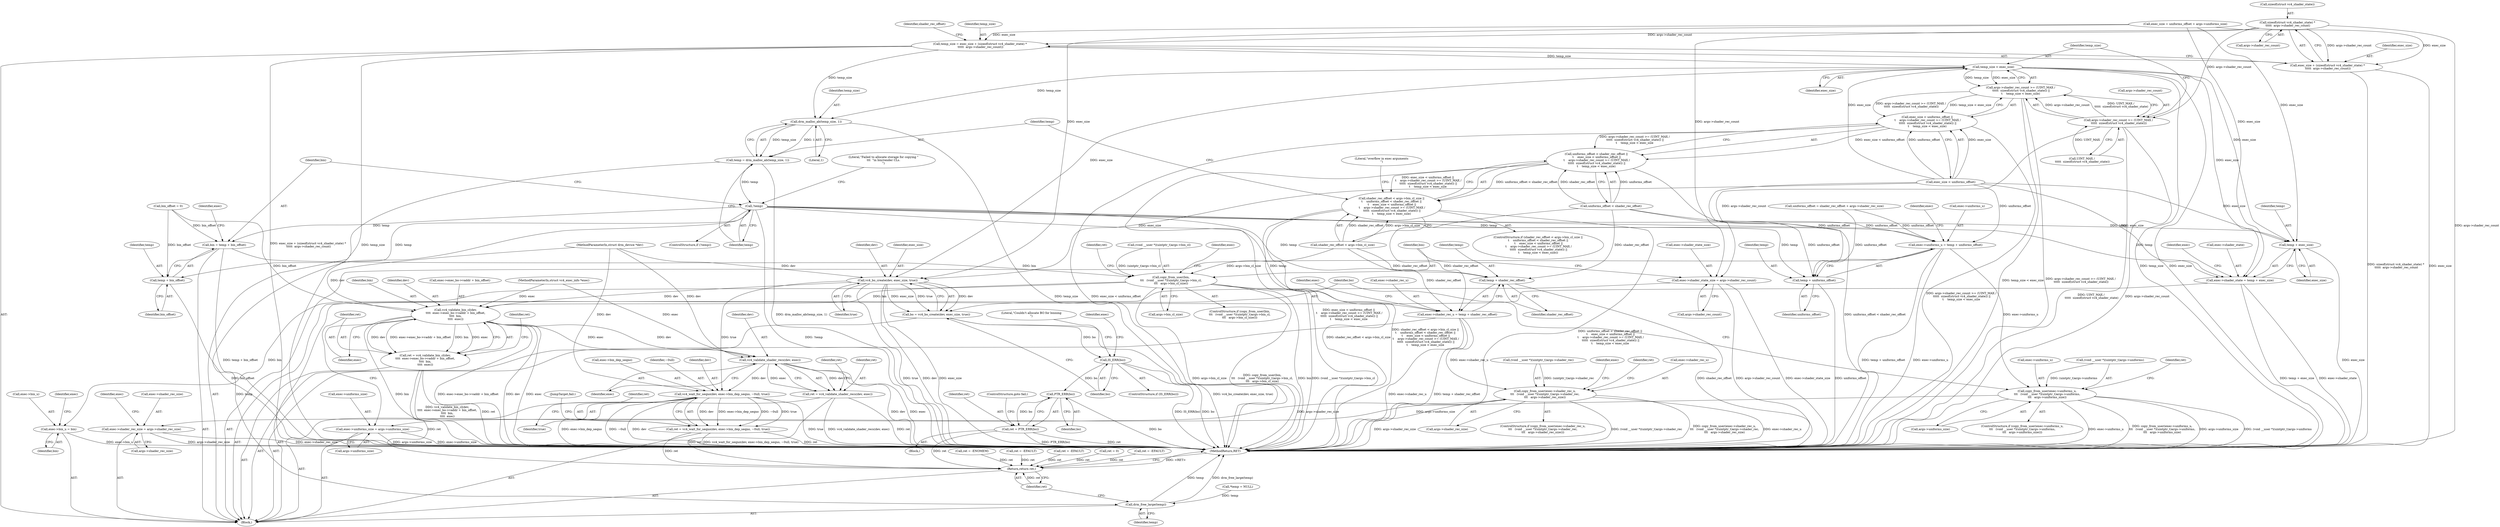digraph "0_linux_0f2ff82e11c86c05d051cae32b58226392d33bbf@API" {
"1000156" [label="(Call,sizeof(struct vc4_shader_state) *\n \t\t\t\t\t  args->shader_rec_count)"];
"1000152" [label="(Call,temp_size = exec_size + (sizeof(struct vc4_shader_state) *\n \t\t\t\t\t  args->shader_rec_count))"];
"1000187" [label="(Call,temp_size < exec_size)"];
"1000178" [label="(Call,args->shader_rec_count >= (UINT_MAX /\n \t\t\t\t\t  sizeof(struct vc4_shader_state)) ||\n\t    temp_size < exec_size)"];
"1000174" [label="(Call,exec_size < uniforms_offset ||\n \t    args->shader_rec_count >= (UINT_MAX /\n \t\t\t\t\t  sizeof(struct vc4_shader_state)) ||\n\t    temp_size < exec_size)"];
"1000170" [label="(Call,uniforms_offset < shader_rec_offset ||\n \t    exec_size < uniforms_offset ||\n \t    args->shader_rec_count >= (UINT_MAX /\n \t\t\t\t\t  sizeof(struct vc4_shader_state)) ||\n\t    temp_size < exec_size)"];
"1000164" [label="(Call,shader_rec_offset < args->bin_cl_size ||\n\t    uniforms_offset < shader_rec_offset ||\n \t    exec_size < uniforms_offset ||\n \t    args->shader_rec_count >= (UINT_MAX /\n \t\t\t\t\t  sizeof(struct vc4_shader_state)) ||\n\t    temp_size < exec_size)"];
"1000196" [label="(Call,drm_malloc_ab(temp_size, 1))"];
"1000194" [label="(Call,temp = drm_malloc_ab(temp_size, 1))"];
"1000200" [label="(Call,!temp)"];
"1000210" [label="(Call,bin = temp + bin_offset)"];
"1000244" [label="(Call,copy_from_user(bin,\n\t\t\t   (void __user *)(uintptr_t)args->bin_cl,\n\t\t\t   args->bin_cl_size))"];
"1000355" [label="(Call,exec->bin_u = bin)"];
"1000420" [label="(Call,vc4_validate_bin_cl(dev,\n\t\t\t\t  exec->exec_bo->vaddr + bin_offset,\n\t\t\t\t  bin,\n\t\t\t\t  exec))"];
"1000418" [label="(Call,ret = vc4_validate_bin_cl(dev,\n\t\t\t\t  exec->exec_bo->vaddr + bin_offset,\n\t\t\t\t  bin,\n\t\t\t\t  exec))"];
"1000454" [label="(Return,return ret;)"];
"1000436" [label="(Call,vc4_validate_shader_recs(dev, exec))"];
"1000434" [label="(Call,ret = vc4_validate_shader_recs(dev, exec))"];
"1000444" [label="(Call,vc4_wait_for_seqno(dev, exec->bin_dep_seqno, ~0ull, true))"];
"1000442" [label="(Call,ret = vc4_wait_for_seqno(dev, exec->bin_dep_seqno, ~0ull, true))"];
"1000212" [label="(Call,temp + bin_offset)"];
"1000215" [label="(Call,exec->shader_rec_u = temp + shader_rec_offset)"];
"1000263" [label="(Call,copy_from_user(exec->shader_rec_u,\n\t\t\t   (void __user *)(uintptr_t)args->shader_rec,\n\t\t\t   args->shader_rec_size))"];
"1000382" [label="(Call,exec->shader_rec_size = args->shader_rec_size)"];
"1000219" [label="(Call,temp + shader_rec_offset)"];
"1000222" [label="(Call,exec->uniforms_u = temp + uniforms_offset)"];
"1000284" [label="(Call,copy_from_user(exec->uniforms_u,\n\t\t\t   (void __user *)(uintptr_t)args->uniforms,\n\t\t\t   args->uniforms_size))"];
"1000411" [label="(Call,exec->uniforms_size = args->uniforms_size)"];
"1000226" [label="(Call,temp + uniforms_offset)"];
"1000229" [label="(Call,exec->shader_state = temp + exec_size)"];
"1000233" [label="(Call,temp + exec_size)"];
"1000452" [label="(Call,drm_free_large(temp))"];
"1000306" [label="(Call,vc4_bo_create(dev, exec_size, true))"];
"1000304" [label="(Call,bo = vc4_bo_create(dev, exec_size, true))"];
"1000311" [label="(Call,IS_ERR(bo))"];
"1000318" [label="(Call,PTR_ERR(bo))"];
"1000316" [label="(Call,ret = PTR_ERR(bo))"];
"1000154" [label="(Call,exec_size + (sizeof(struct vc4_shader_state) *\n \t\t\t\t\t  args->shader_rec_count))"];
"1000179" [label="(Call,args->shader_rec_count >= (UINT_MAX /\n \t\t\t\t\t  sizeof(struct vc4_shader_state)))"];
"1000236" [label="(Call,exec->shader_state_size = args->shader_rec_count)"];
"1000205" [label="(Call,ret = -ENOMEM)"];
"1000195" [label="(Identifier,temp)"];
"1000227" [label="(Identifier,temp)"];
"1000217" [label="(Identifier,exec)"];
"1000316" [label="(Call,ret = PTR_ERR(bo))"];
"1000315" [label="(Literal,\"Couldn't allocate BO for binning\n\")"];
"1000440" [label="(Identifier,ret)"];
"1000429" [label="(Identifier,bin)"];
"1000155" [label="(Identifier,exec_size)"];
"1000320" [label="(ControlStructure,goto fail;)"];
"1000422" [label="(Call,exec->exec_bo->vaddr + bin_offset)"];
"1000307" [label="(Identifier,dev)"];
"1000152" [label="(Call,temp_size = exec_size + (sizeof(struct vc4_shader_state) *\n \t\t\t\t\t  args->shader_rec_count))"];
"1000317" [label="(Identifier,ret)"];
"1000284" [label="(Call,copy_from_user(exec->uniforms_u,\n\t\t\t   (void __user *)(uintptr_t)args->uniforms,\n\t\t\t   args->uniforms_size))"];
"1000219" [label="(Call,temp + shader_rec_offset)"];
"1000240" [label="(Call,args->shader_rec_count)"];
"1000305" [label="(Identifier,bo)"];
"1000204" [label="(Literal,\"Failed to allocate storage for copying \"\n\t\t\t  \"in bin/render CLs.\n\")"];
"1000295" [label="(Call,args->uniforms_size)"];
"1000386" [label="(Call,args->shader_rec_size)"];
"1000420" [label="(Call,vc4_validate_bin_cl(dev,\n\t\t\t\t  exec->exec_bo->vaddr + bin_offset,\n\t\t\t\t  bin,\n\t\t\t\t  exec))"];
"1000103" [label="(MethodParameterIn,struct drm_device *dev)"];
"1000157" [label="(Call,sizeof(struct vc4_shader_state))"];
"1000300" [label="(Identifier,ret)"];
"1000154" [label="(Call,exec_size + (sizeof(struct vc4_shader_state) *\n \t\t\t\t\t  args->shader_rec_count))"];
"1000451" [label="(JumpTarget,fail:)"];
"1000253" [label="(Call,args->bin_cl_size)"];
"1000236" [label="(Call,exec->shader_state_size = args->shader_rec_count)"];
"1000211" [label="(Identifier,bin)"];
"1000432" [label="(Identifier,ret)"];
"1000113" [label="(Call,*temp = NULL)"];
"1000171" [label="(Call,uniforms_offset < shader_rec_offset)"];
"1000323" [label="(Identifier,exec)"];
"1000187" [label="(Call,temp_size < exec_size)"];
"1000200" [label="(Call,!temp)"];
"1000437" [label="(Identifier,dev)"];
"1000444" [label="(Call,vc4_wait_for_seqno(dev, exec->bin_dep_seqno, ~0ull, true))"];
"1000299" [label="(Call,ret = -EFAULT)"];
"1000383" [label="(Call,exec->shader_rec_size)"];
"1000267" [label="(Call,(void __user *)(uintptr_t)args->shader_rec)"];
"1000285" [label="(Call,exec->uniforms_u)"];
"1000104" [label="(MethodParameterIn,struct vc4_exec_info *exec)"];
"1000288" [label="(Call,(void __user *)(uintptr_t)args->uniforms)"];
"1000153" [label="(Identifier,temp_size)"];
"1000164" [label="(Call,shader_rec_offset < args->bin_cl_size ||\n\t    uniforms_offset < shader_rec_offset ||\n \t    exec_size < uniforms_offset ||\n \t    args->shader_rec_count >= (UINT_MAX /\n \t\t\t\t\t  sizeof(struct vc4_shader_state)) ||\n\t    temp_size < exec_size)"];
"1000382" [label="(Call,exec->shader_rec_size = args->shader_rec_size)"];
"1000238" [label="(Identifier,exec)"];
"1000222" [label="(Call,exec->uniforms_u = temp + uniforms_offset)"];
"1000165" [label="(Call,shader_rec_offset < args->bin_cl_size)"];
"1000221" [label="(Identifier,shader_rec_offset)"];
"1000199" [label="(ControlStructure,if (!temp))"];
"1000359" [label="(Identifier,bin)"];
"1000456" [label="(MethodReturn,RET)"];
"1000194" [label="(Call,temp = drm_malloc_ab(temp_size, 1))"];
"1000430" [label="(Identifier,exec)"];
"1000415" [label="(Call,args->uniforms_size)"];
"1000188" [label="(Identifier,temp_size)"];
"1000197" [label="(Identifier,temp_size)"];
"1000306" [label="(Call,vc4_bo_create(dev, exec_size, true))"];
"1000274" [label="(Call,args->shader_rec_size)"];
"1000443" [label="(Identifier,ret)"];
"1000234" [label="(Identifier,temp)"];
"1000362" [label="(Identifier,exec)"];
"1000446" [label="(Call,exec->bin_dep_seqno)"];
"1000122" [label="(Call,bin_offset = 0)"];
"1000226" [label="(Call,temp + uniforms_offset)"];
"1000170" [label="(Call,uniforms_offset < shader_rec_offset ||\n \t    exec_size < uniforms_offset ||\n \t    args->shader_rec_count >= (UINT_MAX /\n \t\t\t\t\t  sizeof(struct vc4_shader_state)) ||\n\t    temp_size < exec_size)"];
"1000233" [label="(Call,temp + exec_size)"];
"1000237" [label="(Call,exec->shader_state_size)"];
"1000159" [label="(Call,args->shader_rec_count)"];
"1000192" [label="(Literal,\"overflow in exec arguments\n\")"];
"1000257" [label="(Call,ret = -EFAULT)"];
"1000265" [label="(Identifier,exec)"];
"1000454" [label="(Return,return ret;)"];
"1000411" [label="(Call,exec->uniforms_size = args->uniforms_size)"];
"1000235" [label="(Identifier,exec_size)"];
"1000262" [label="(ControlStructure,if (copy_from_user(exec->shader_rec_u,\n\t\t\t   (void __user *)(uintptr_t)args->shader_rec,\n\t\t\t   args->shader_rec_size)))"];
"1000180" [label="(Call,args->shader_rec_count)"];
"1000244" [label="(Call,copy_from_user(bin,\n\t\t\t   (void __user *)(uintptr_t)args->bin_cl,\n\t\t\t   args->bin_cl_size))"];
"1000243" [label="(ControlStructure,if (copy_from_user(bin,\n\t\t\t   (void __user *)(uintptr_t)args->bin_cl,\n\t\t\t   args->bin_cl_size)))"];
"1000449" [label="(Identifier,~0ull)"];
"1000436" [label="(Call,vc4_validate_shader_recs(dev, exec))"];
"1000356" [label="(Call,exec->bin_u)"];
"1000118" [label="(Call,ret = 0)"];
"1000412" [label="(Call,exec->uniforms_size)"];
"1000215" [label="(Call,exec->shader_rec_u = temp + shader_rec_offset)"];
"1000455" [label="(Identifier,ret)"];
"1000319" [label="(Identifier,bo)"];
"1000198" [label="(Literal,1)"];
"1000231" [label="(Identifier,exec)"];
"1000445" [label="(Identifier,dev)"];
"1000105" [label="(Block,)"];
"1000286" [label="(Identifier,exec)"];
"1000230" [label="(Call,exec->shader_state)"];
"1000210" [label="(Call,bin = temp + bin_offset)"];
"1000391" [label="(Identifier,exec)"];
"1000214" [label="(Identifier,bin_offset)"];
"1000279" [label="(Identifier,ret)"];
"1000421" [label="(Identifier,dev)"];
"1000312" [label="(Identifier,bo)"];
"1000434" [label="(Call,ret = vc4_validate_shader_recs(dev, exec))"];
"1000201" [label="(Identifier,temp)"];
"1000220" [label="(Identifier,temp)"];
"1000189" [label="(Identifier,exec_size)"];
"1000228" [label="(Identifier,uniforms_offset)"];
"1000246" [label="(Call,(void __user *)(uintptr_t)args->bin_cl)"];
"1000438" [label="(Identifier,exec)"];
"1000309" [label="(Identifier,true)"];
"1000245" [label="(Identifier,bin)"];
"1000450" [label="(Identifier,true)"];
"1000175" [label="(Call,exec_size < uniforms_offset)"];
"1000318" [label="(Call,PTR_ERR(bo))"];
"1000229" [label="(Call,exec->shader_state = temp + exec_size)"];
"1000163" [label="(ControlStructure,if (shader_rec_offset < args->bin_cl_size ||\n\t    uniforms_offset < shader_rec_offset ||\n \t    exec_size < uniforms_offset ||\n \t    args->shader_rec_count >= (UINT_MAX /\n \t\t\t\t\t  sizeof(struct vc4_shader_state)) ||\n\t    temp_size < exec_size))"];
"1000278" [label="(Call,ret = -EFAULT)"];
"1000196" [label="(Call,drm_malloc_ab(temp_size, 1))"];
"1000216" [label="(Call,exec->shader_rec_u)"];
"1000179" [label="(Call,args->shader_rec_count >= (UINT_MAX /\n \t\t\t\t\t  sizeof(struct vc4_shader_state)))"];
"1000224" [label="(Identifier,exec)"];
"1000174" [label="(Call,exec_size < uniforms_offset ||\n \t    args->shader_rec_count >= (UINT_MAX /\n \t\t\t\t\t  sizeof(struct vc4_shader_state)) ||\n\t    temp_size < exec_size)"];
"1000453" [label="(Identifier,temp)"];
"1000166" [label="(Identifier,shader_rec_offset)"];
"1000311" [label="(Call,IS_ERR(bo))"];
"1000419" [label="(Identifier,ret)"];
"1000355" [label="(Call,exec->bin_u = bin)"];
"1000178" [label="(Call,args->shader_rec_count >= (UINT_MAX /\n \t\t\t\t\t  sizeof(struct vc4_shader_state)) ||\n\t    temp_size < exec_size)"];
"1000452" [label="(Call,drm_free_large(temp))"];
"1000213" [label="(Identifier,temp)"];
"1000313" [label="(Block,)"];
"1000308" [label="(Identifier,exec_size)"];
"1000435" [label="(Identifier,ret)"];
"1000442" [label="(Call,ret = vc4_wait_for_seqno(dev, exec->bin_dep_seqno, ~0ull, true))"];
"1000144" [label="(Call,exec_size = uniforms_offset + args->uniforms_size)"];
"1000264" [label="(Call,exec->shader_rec_u)"];
"1000258" [label="(Identifier,ret)"];
"1000212" [label="(Call,temp + bin_offset)"];
"1000310" [label="(ControlStructure,if (IS_ERR(bo)))"];
"1000156" [label="(Call,sizeof(struct vc4_shader_state) *\n \t\t\t\t\t  args->shader_rec_count)"];
"1000304" [label="(Call,bo = vc4_bo_create(dev, exec_size, true))"];
"1000283" [label="(ControlStructure,if (copy_from_user(exec->uniforms_u,\n\t\t\t   (void __user *)(uintptr_t)args->uniforms,\n\t\t\t   args->uniforms_size)))"];
"1000263" [label="(Call,copy_from_user(exec->shader_rec_u,\n\t\t\t   (void __user *)(uintptr_t)args->shader_rec,\n\t\t\t   args->shader_rec_size))"];
"1000223" [label="(Call,exec->uniforms_u)"];
"1000136" [label="(Call,uniforms_offset = shader_rec_offset + args->shader_rec_size)"];
"1000183" [label="(Call,UINT_MAX /\n \t\t\t\t\t  sizeof(struct vc4_shader_state))"];
"1000418" [label="(Call,ret = vc4_validate_bin_cl(dev,\n\t\t\t\t  exec->exec_bo->vaddr + bin_offset,\n\t\t\t\t  bin,\n\t\t\t\t  exec))"];
"1000156" -> "1000154"  [label="AST: "];
"1000156" -> "1000159"  [label="CFG: "];
"1000157" -> "1000156"  [label="AST: "];
"1000159" -> "1000156"  [label="AST: "];
"1000154" -> "1000156"  [label="CFG: "];
"1000156" -> "1000456"  [label="DDG: args->shader_rec_count"];
"1000156" -> "1000152"  [label="DDG: args->shader_rec_count"];
"1000156" -> "1000154"  [label="DDG: args->shader_rec_count"];
"1000156" -> "1000179"  [label="DDG: args->shader_rec_count"];
"1000156" -> "1000236"  [label="DDG: args->shader_rec_count"];
"1000152" -> "1000105"  [label="AST: "];
"1000152" -> "1000154"  [label="CFG: "];
"1000153" -> "1000152"  [label="AST: "];
"1000154" -> "1000152"  [label="AST: "];
"1000166" -> "1000152"  [label="CFG: "];
"1000152" -> "1000456"  [label="DDG: temp_size"];
"1000152" -> "1000456"  [label="DDG: exec_size + (sizeof(struct vc4_shader_state) *\n \t\t\t\t\t  args->shader_rec_count)"];
"1000144" -> "1000152"  [label="DDG: exec_size"];
"1000152" -> "1000187"  [label="DDG: temp_size"];
"1000152" -> "1000196"  [label="DDG: temp_size"];
"1000187" -> "1000178"  [label="AST: "];
"1000187" -> "1000189"  [label="CFG: "];
"1000188" -> "1000187"  [label="AST: "];
"1000189" -> "1000187"  [label="AST: "];
"1000178" -> "1000187"  [label="CFG: "];
"1000187" -> "1000456"  [label="DDG: temp_size"];
"1000187" -> "1000456"  [label="DDG: exec_size"];
"1000187" -> "1000178"  [label="DDG: temp_size"];
"1000187" -> "1000178"  [label="DDG: exec_size"];
"1000175" -> "1000187"  [label="DDG: exec_size"];
"1000187" -> "1000196"  [label="DDG: temp_size"];
"1000187" -> "1000229"  [label="DDG: exec_size"];
"1000187" -> "1000233"  [label="DDG: exec_size"];
"1000187" -> "1000306"  [label="DDG: exec_size"];
"1000178" -> "1000174"  [label="AST: "];
"1000178" -> "1000179"  [label="CFG: "];
"1000179" -> "1000178"  [label="AST: "];
"1000174" -> "1000178"  [label="CFG: "];
"1000178" -> "1000456"  [label="DDG: temp_size < exec_size"];
"1000178" -> "1000456"  [label="DDG: args->shader_rec_count >= (UINT_MAX /\n \t\t\t\t\t  sizeof(struct vc4_shader_state))"];
"1000178" -> "1000174"  [label="DDG: args->shader_rec_count >= (UINT_MAX /\n \t\t\t\t\t  sizeof(struct vc4_shader_state))"];
"1000178" -> "1000174"  [label="DDG: temp_size < exec_size"];
"1000179" -> "1000178"  [label="DDG: args->shader_rec_count"];
"1000179" -> "1000178"  [label="DDG: UINT_MAX /\n \t\t\t\t\t  sizeof(struct vc4_shader_state)"];
"1000174" -> "1000170"  [label="AST: "];
"1000174" -> "1000175"  [label="CFG: "];
"1000175" -> "1000174"  [label="AST: "];
"1000170" -> "1000174"  [label="CFG: "];
"1000174" -> "1000456"  [label="DDG: args->shader_rec_count >= (UINT_MAX /\n \t\t\t\t\t  sizeof(struct vc4_shader_state)) ||\n\t    temp_size < exec_size"];
"1000174" -> "1000456"  [label="DDG: exec_size < uniforms_offset"];
"1000174" -> "1000170"  [label="DDG: exec_size < uniforms_offset"];
"1000174" -> "1000170"  [label="DDG: args->shader_rec_count >= (UINT_MAX /\n \t\t\t\t\t  sizeof(struct vc4_shader_state)) ||\n\t    temp_size < exec_size"];
"1000175" -> "1000174"  [label="DDG: exec_size"];
"1000175" -> "1000174"  [label="DDG: uniforms_offset"];
"1000170" -> "1000164"  [label="AST: "];
"1000170" -> "1000171"  [label="CFG: "];
"1000171" -> "1000170"  [label="AST: "];
"1000164" -> "1000170"  [label="CFG: "];
"1000170" -> "1000456"  [label="DDG: uniforms_offset < shader_rec_offset"];
"1000170" -> "1000456"  [label="DDG: exec_size < uniforms_offset ||\n \t    args->shader_rec_count >= (UINT_MAX /\n \t\t\t\t\t  sizeof(struct vc4_shader_state)) ||\n\t    temp_size < exec_size"];
"1000170" -> "1000164"  [label="DDG: uniforms_offset < shader_rec_offset"];
"1000170" -> "1000164"  [label="DDG: exec_size < uniforms_offset ||\n \t    args->shader_rec_count >= (UINT_MAX /\n \t\t\t\t\t  sizeof(struct vc4_shader_state)) ||\n\t    temp_size < exec_size"];
"1000171" -> "1000170"  [label="DDG: uniforms_offset"];
"1000171" -> "1000170"  [label="DDG: shader_rec_offset"];
"1000164" -> "1000163"  [label="AST: "];
"1000164" -> "1000165"  [label="CFG: "];
"1000165" -> "1000164"  [label="AST: "];
"1000192" -> "1000164"  [label="CFG: "];
"1000195" -> "1000164"  [label="CFG: "];
"1000164" -> "1000456"  [label="DDG: shader_rec_offset < args->bin_cl_size ||\n\t    uniforms_offset < shader_rec_offset ||\n \t    exec_size < uniforms_offset ||\n \t    args->shader_rec_count >= (UINT_MAX /\n \t\t\t\t\t  sizeof(struct vc4_shader_state)) ||\n\t    temp_size < exec_size"];
"1000164" -> "1000456"  [label="DDG: uniforms_offset < shader_rec_offset ||\n \t    exec_size < uniforms_offset ||\n \t    args->shader_rec_count >= (UINT_MAX /\n \t\t\t\t\t  sizeof(struct vc4_shader_state)) ||\n\t    temp_size < exec_size"];
"1000164" -> "1000456"  [label="DDG: shader_rec_offset < args->bin_cl_size"];
"1000165" -> "1000164"  [label="DDG: shader_rec_offset"];
"1000165" -> "1000164"  [label="DDG: args->bin_cl_size"];
"1000196" -> "1000194"  [label="AST: "];
"1000196" -> "1000198"  [label="CFG: "];
"1000197" -> "1000196"  [label="AST: "];
"1000198" -> "1000196"  [label="AST: "];
"1000194" -> "1000196"  [label="CFG: "];
"1000196" -> "1000456"  [label="DDG: temp_size"];
"1000196" -> "1000194"  [label="DDG: temp_size"];
"1000196" -> "1000194"  [label="DDG: 1"];
"1000194" -> "1000105"  [label="AST: "];
"1000195" -> "1000194"  [label="AST: "];
"1000201" -> "1000194"  [label="CFG: "];
"1000194" -> "1000456"  [label="DDG: drm_malloc_ab(temp_size, 1)"];
"1000194" -> "1000200"  [label="DDG: temp"];
"1000200" -> "1000199"  [label="AST: "];
"1000200" -> "1000201"  [label="CFG: "];
"1000201" -> "1000200"  [label="AST: "];
"1000204" -> "1000200"  [label="CFG: "];
"1000211" -> "1000200"  [label="CFG: "];
"1000200" -> "1000456"  [label="DDG: !temp"];
"1000200" -> "1000210"  [label="DDG: temp"];
"1000200" -> "1000212"  [label="DDG: temp"];
"1000200" -> "1000215"  [label="DDG: temp"];
"1000200" -> "1000219"  [label="DDG: temp"];
"1000200" -> "1000222"  [label="DDG: temp"];
"1000200" -> "1000226"  [label="DDG: temp"];
"1000200" -> "1000229"  [label="DDG: temp"];
"1000200" -> "1000233"  [label="DDG: temp"];
"1000200" -> "1000452"  [label="DDG: temp"];
"1000210" -> "1000105"  [label="AST: "];
"1000210" -> "1000212"  [label="CFG: "];
"1000211" -> "1000210"  [label="AST: "];
"1000212" -> "1000210"  [label="AST: "];
"1000217" -> "1000210"  [label="CFG: "];
"1000210" -> "1000456"  [label="DDG: temp + bin_offset"];
"1000122" -> "1000210"  [label="DDG: bin_offset"];
"1000210" -> "1000244"  [label="DDG: bin"];
"1000244" -> "1000243"  [label="AST: "];
"1000244" -> "1000253"  [label="CFG: "];
"1000245" -> "1000244"  [label="AST: "];
"1000246" -> "1000244"  [label="AST: "];
"1000253" -> "1000244"  [label="AST: "];
"1000258" -> "1000244"  [label="CFG: "];
"1000265" -> "1000244"  [label="CFG: "];
"1000244" -> "1000456"  [label="DDG: args->bin_cl_size"];
"1000244" -> "1000456"  [label="DDG: copy_from_user(bin,\n\t\t\t   (void __user *)(uintptr_t)args->bin_cl,\n\t\t\t   args->bin_cl_size)"];
"1000244" -> "1000456"  [label="DDG: bin"];
"1000244" -> "1000456"  [label="DDG: (void __user *)(uintptr_t)args->bin_cl"];
"1000246" -> "1000244"  [label="DDG: (uintptr_t)args->bin_cl"];
"1000165" -> "1000244"  [label="DDG: args->bin_cl_size"];
"1000244" -> "1000355"  [label="DDG: bin"];
"1000244" -> "1000420"  [label="DDG: bin"];
"1000355" -> "1000105"  [label="AST: "];
"1000355" -> "1000359"  [label="CFG: "];
"1000356" -> "1000355"  [label="AST: "];
"1000359" -> "1000355"  [label="AST: "];
"1000362" -> "1000355"  [label="CFG: "];
"1000355" -> "1000456"  [label="DDG: exec->bin_u"];
"1000420" -> "1000418"  [label="AST: "];
"1000420" -> "1000430"  [label="CFG: "];
"1000421" -> "1000420"  [label="AST: "];
"1000422" -> "1000420"  [label="AST: "];
"1000429" -> "1000420"  [label="AST: "];
"1000430" -> "1000420"  [label="AST: "];
"1000418" -> "1000420"  [label="CFG: "];
"1000420" -> "1000456"  [label="DDG: exec->exec_bo->vaddr + bin_offset"];
"1000420" -> "1000456"  [label="DDG: dev"];
"1000420" -> "1000456"  [label="DDG: exec"];
"1000420" -> "1000456"  [label="DDG: bin"];
"1000420" -> "1000418"  [label="DDG: dev"];
"1000420" -> "1000418"  [label="DDG: exec->exec_bo->vaddr + bin_offset"];
"1000420" -> "1000418"  [label="DDG: bin"];
"1000420" -> "1000418"  [label="DDG: exec"];
"1000306" -> "1000420"  [label="DDG: dev"];
"1000103" -> "1000420"  [label="DDG: dev"];
"1000122" -> "1000420"  [label="DDG: bin_offset"];
"1000104" -> "1000420"  [label="DDG: exec"];
"1000420" -> "1000436"  [label="DDG: dev"];
"1000420" -> "1000436"  [label="DDG: exec"];
"1000418" -> "1000105"  [label="AST: "];
"1000419" -> "1000418"  [label="AST: "];
"1000432" -> "1000418"  [label="CFG: "];
"1000418" -> "1000456"  [label="DDG: vc4_validate_bin_cl(dev,\n\t\t\t\t  exec->exec_bo->vaddr + bin_offset,\n\t\t\t\t  bin,\n\t\t\t\t  exec)"];
"1000418" -> "1000456"  [label="DDG: ret"];
"1000418" -> "1000454"  [label="DDG: ret"];
"1000454" -> "1000105"  [label="AST: "];
"1000454" -> "1000455"  [label="CFG: "];
"1000455" -> "1000454"  [label="AST: "];
"1000456" -> "1000454"  [label="CFG: "];
"1000454" -> "1000456"  [label="DDG: <RET>"];
"1000455" -> "1000454"  [label="DDG: ret"];
"1000442" -> "1000454"  [label="DDG: ret"];
"1000205" -> "1000454"  [label="DDG: ret"];
"1000257" -> "1000454"  [label="DDG: ret"];
"1000299" -> "1000454"  [label="DDG: ret"];
"1000434" -> "1000454"  [label="DDG: ret"];
"1000278" -> "1000454"  [label="DDG: ret"];
"1000316" -> "1000454"  [label="DDG: ret"];
"1000118" -> "1000454"  [label="DDG: ret"];
"1000436" -> "1000434"  [label="AST: "];
"1000436" -> "1000438"  [label="CFG: "];
"1000437" -> "1000436"  [label="AST: "];
"1000438" -> "1000436"  [label="AST: "];
"1000434" -> "1000436"  [label="CFG: "];
"1000436" -> "1000456"  [label="DDG: dev"];
"1000436" -> "1000456"  [label="DDG: exec"];
"1000436" -> "1000434"  [label="DDG: dev"];
"1000436" -> "1000434"  [label="DDG: exec"];
"1000103" -> "1000436"  [label="DDG: dev"];
"1000104" -> "1000436"  [label="DDG: exec"];
"1000436" -> "1000444"  [label="DDG: dev"];
"1000434" -> "1000105"  [label="AST: "];
"1000435" -> "1000434"  [label="AST: "];
"1000440" -> "1000434"  [label="CFG: "];
"1000434" -> "1000456"  [label="DDG: vc4_validate_shader_recs(dev, exec)"];
"1000434" -> "1000456"  [label="DDG: ret"];
"1000444" -> "1000442"  [label="AST: "];
"1000444" -> "1000450"  [label="CFG: "];
"1000445" -> "1000444"  [label="AST: "];
"1000446" -> "1000444"  [label="AST: "];
"1000449" -> "1000444"  [label="AST: "];
"1000450" -> "1000444"  [label="AST: "];
"1000442" -> "1000444"  [label="CFG: "];
"1000444" -> "1000456"  [label="DDG: true"];
"1000444" -> "1000456"  [label="DDG: exec->bin_dep_seqno"];
"1000444" -> "1000456"  [label="DDG: ~0ull"];
"1000444" -> "1000456"  [label="DDG: dev"];
"1000444" -> "1000442"  [label="DDG: dev"];
"1000444" -> "1000442"  [label="DDG: exec->bin_dep_seqno"];
"1000444" -> "1000442"  [label="DDG: ~0ull"];
"1000444" -> "1000442"  [label="DDG: true"];
"1000103" -> "1000444"  [label="DDG: dev"];
"1000306" -> "1000444"  [label="DDG: true"];
"1000442" -> "1000105"  [label="AST: "];
"1000443" -> "1000442"  [label="AST: "];
"1000451" -> "1000442"  [label="CFG: "];
"1000442" -> "1000456"  [label="DDG: ret"];
"1000442" -> "1000456"  [label="DDG: vc4_wait_for_seqno(dev, exec->bin_dep_seqno, ~0ull, true)"];
"1000212" -> "1000214"  [label="CFG: "];
"1000213" -> "1000212"  [label="AST: "];
"1000214" -> "1000212"  [label="AST: "];
"1000212" -> "1000456"  [label="DDG: bin_offset"];
"1000122" -> "1000212"  [label="DDG: bin_offset"];
"1000215" -> "1000105"  [label="AST: "];
"1000215" -> "1000219"  [label="CFG: "];
"1000216" -> "1000215"  [label="AST: "];
"1000219" -> "1000215"  [label="AST: "];
"1000224" -> "1000215"  [label="CFG: "];
"1000215" -> "1000456"  [label="DDG: exec->shader_rec_u"];
"1000215" -> "1000456"  [label="DDG: temp + shader_rec_offset"];
"1000165" -> "1000215"  [label="DDG: shader_rec_offset"];
"1000171" -> "1000215"  [label="DDG: shader_rec_offset"];
"1000215" -> "1000263"  [label="DDG: exec->shader_rec_u"];
"1000263" -> "1000262"  [label="AST: "];
"1000263" -> "1000274"  [label="CFG: "];
"1000264" -> "1000263"  [label="AST: "];
"1000267" -> "1000263"  [label="AST: "];
"1000274" -> "1000263"  [label="AST: "];
"1000279" -> "1000263"  [label="CFG: "];
"1000286" -> "1000263"  [label="CFG: "];
"1000263" -> "1000456"  [label="DDG: (void __user *)(uintptr_t)args->shader_rec"];
"1000263" -> "1000456"  [label="DDG: copy_from_user(exec->shader_rec_u,\n\t\t\t   (void __user *)(uintptr_t)args->shader_rec,\n\t\t\t   args->shader_rec_size)"];
"1000263" -> "1000456"  [label="DDG: exec->shader_rec_u"];
"1000263" -> "1000456"  [label="DDG: args->shader_rec_size"];
"1000267" -> "1000263"  [label="DDG: (uintptr_t)args->shader_rec"];
"1000263" -> "1000382"  [label="DDG: args->shader_rec_size"];
"1000382" -> "1000105"  [label="AST: "];
"1000382" -> "1000386"  [label="CFG: "];
"1000383" -> "1000382"  [label="AST: "];
"1000386" -> "1000382"  [label="AST: "];
"1000391" -> "1000382"  [label="CFG: "];
"1000382" -> "1000456"  [label="DDG: exec->shader_rec_size"];
"1000382" -> "1000456"  [label="DDG: args->shader_rec_size"];
"1000219" -> "1000221"  [label="CFG: "];
"1000220" -> "1000219"  [label="AST: "];
"1000221" -> "1000219"  [label="AST: "];
"1000219" -> "1000456"  [label="DDG: shader_rec_offset"];
"1000165" -> "1000219"  [label="DDG: shader_rec_offset"];
"1000171" -> "1000219"  [label="DDG: shader_rec_offset"];
"1000222" -> "1000105"  [label="AST: "];
"1000222" -> "1000226"  [label="CFG: "];
"1000223" -> "1000222"  [label="AST: "];
"1000226" -> "1000222"  [label="AST: "];
"1000231" -> "1000222"  [label="CFG: "];
"1000222" -> "1000456"  [label="DDG: exec->uniforms_u"];
"1000222" -> "1000456"  [label="DDG: temp + uniforms_offset"];
"1000171" -> "1000222"  [label="DDG: uniforms_offset"];
"1000175" -> "1000222"  [label="DDG: uniforms_offset"];
"1000136" -> "1000222"  [label="DDG: uniforms_offset"];
"1000222" -> "1000284"  [label="DDG: exec->uniforms_u"];
"1000284" -> "1000283"  [label="AST: "];
"1000284" -> "1000295"  [label="CFG: "];
"1000285" -> "1000284"  [label="AST: "];
"1000288" -> "1000284"  [label="AST: "];
"1000295" -> "1000284"  [label="AST: "];
"1000300" -> "1000284"  [label="CFG: "];
"1000305" -> "1000284"  [label="CFG: "];
"1000284" -> "1000456"  [label="DDG: exec->uniforms_u"];
"1000284" -> "1000456"  [label="DDG: copy_from_user(exec->uniforms_u,\n\t\t\t   (void __user *)(uintptr_t)args->uniforms,\n\t\t\t   args->uniforms_size)"];
"1000284" -> "1000456"  [label="DDG: args->uniforms_size"];
"1000284" -> "1000456"  [label="DDG: (void __user *)(uintptr_t)args->uniforms"];
"1000288" -> "1000284"  [label="DDG: (uintptr_t)args->uniforms"];
"1000284" -> "1000411"  [label="DDG: args->uniforms_size"];
"1000411" -> "1000105"  [label="AST: "];
"1000411" -> "1000415"  [label="CFG: "];
"1000412" -> "1000411"  [label="AST: "];
"1000415" -> "1000411"  [label="AST: "];
"1000419" -> "1000411"  [label="CFG: "];
"1000411" -> "1000456"  [label="DDG: exec->uniforms_size"];
"1000411" -> "1000456"  [label="DDG: args->uniforms_size"];
"1000226" -> "1000228"  [label="CFG: "];
"1000227" -> "1000226"  [label="AST: "];
"1000228" -> "1000226"  [label="AST: "];
"1000226" -> "1000456"  [label="DDG: uniforms_offset"];
"1000171" -> "1000226"  [label="DDG: uniforms_offset"];
"1000175" -> "1000226"  [label="DDG: uniforms_offset"];
"1000136" -> "1000226"  [label="DDG: uniforms_offset"];
"1000229" -> "1000105"  [label="AST: "];
"1000229" -> "1000233"  [label="CFG: "];
"1000230" -> "1000229"  [label="AST: "];
"1000233" -> "1000229"  [label="AST: "];
"1000238" -> "1000229"  [label="CFG: "];
"1000229" -> "1000456"  [label="DDG: temp + exec_size"];
"1000229" -> "1000456"  [label="DDG: exec->shader_state"];
"1000175" -> "1000229"  [label="DDG: exec_size"];
"1000144" -> "1000229"  [label="DDG: exec_size"];
"1000233" -> "1000235"  [label="CFG: "];
"1000234" -> "1000233"  [label="AST: "];
"1000235" -> "1000233"  [label="AST: "];
"1000233" -> "1000456"  [label="DDG: exec_size"];
"1000175" -> "1000233"  [label="DDG: exec_size"];
"1000144" -> "1000233"  [label="DDG: exec_size"];
"1000452" -> "1000105"  [label="AST: "];
"1000452" -> "1000453"  [label="CFG: "];
"1000453" -> "1000452"  [label="AST: "];
"1000455" -> "1000452"  [label="CFG: "];
"1000452" -> "1000456"  [label="DDG: drm_free_large(temp)"];
"1000452" -> "1000456"  [label="DDG: temp"];
"1000113" -> "1000452"  [label="DDG: temp"];
"1000306" -> "1000304"  [label="AST: "];
"1000306" -> "1000309"  [label="CFG: "];
"1000307" -> "1000306"  [label="AST: "];
"1000308" -> "1000306"  [label="AST: "];
"1000309" -> "1000306"  [label="AST: "];
"1000304" -> "1000306"  [label="CFG: "];
"1000306" -> "1000456"  [label="DDG: true"];
"1000306" -> "1000456"  [label="DDG: dev"];
"1000306" -> "1000456"  [label="DDG: exec_size"];
"1000306" -> "1000304"  [label="DDG: dev"];
"1000306" -> "1000304"  [label="DDG: exec_size"];
"1000306" -> "1000304"  [label="DDG: true"];
"1000103" -> "1000306"  [label="DDG: dev"];
"1000175" -> "1000306"  [label="DDG: exec_size"];
"1000144" -> "1000306"  [label="DDG: exec_size"];
"1000304" -> "1000105"  [label="AST: "];
"1000305" -> "1000304"  [label="AST: "];
"1000312" -> "1000304"  [label="CFG: "];
"1000304" -> "1000456"  [label="DDG: vc4_bo_create(dev, exec_size, true)"];
"1000304" -> "1000311"  [label="DDG: bo"];
"1000311" -> "1000310"  [label="AST: "];
"1000311" -> "1000312"  [label="CFG: "];
"1000312" -> "1000311"  [label="AST: "];
"1000315" -> "1000311"  [label="CFG: "];
"1000323" -> "1000311"  [label="CFG: "];
"1000311" -> "1000456"  [label="DDG: bo"];
"1000311" -> "1000456"  [label="DDG: IS_ERR(bo)"];
"1000311" -> "1000318"  [label="DDG: bo"];
"1000318" -> "1000316"  [label="AST: "];
"1000318" -> "1000319"  [label="CFG: "];
"1000319" -> "1000318"  [label="AST: "];
"1000316" -> "1000318"  [label="CFG: "];
"1000318" -> "1000456"  [label="DDG: bo"];
"1000318" -> "1000316"  [label="DDG: bo"];
"1000316" -> "1000313"  [label="AST: "];
"1000317" -> "1000316"  [label="AST: "];
"1000320" -> "1000316"  [label="CFG: "];
"1000316" -> "1000456"  [label="DDG: PTR_ERR(bo)"];
"1000316" -> "1000456"  [label="DDG: ret"];
"1000155" -> "1000154"  [label="AST: "];
"1000154" -> "1000456"  [label="DDG: exec_size"];
"1000154" -> "1000456"  [label="DDG: sizeof(struct vc4_shader_state) *\n \t\t\t\t\t  args->shader_rec_count"];
"1000144" -> "1000154"  [label="DDG: exec_size"];
"1000179" -> "1000183"  [label="CFG: "];
"1000180" -> "1000179"  [label="AST: "];
"1000183" -> "1000179"  [label="AST: "];
"1000188" -> "1000179"  [label="CFG: "];
"1000179" -> "1000456"  [label="DDG: args->shader_rec_count"];
"1000179" -> "1000456"  [label="DDG: UINT_MAX /\n \t\t\t\t\t  sizeof(struct vc4_shader_state)"];
"1000183" -> "1000179"  [label="DDG: UINT_MAX"];
"1000179" -> "1000236"  [label="DDG: args->shader_rec_count"];
"1000236" -> "1000105"  [label="AST: "];
"1000236" -> "1000240"  [label="CFG: "];
"1000237" -> "1000236"  [label="AST: "];
"1000240" -> "1000236"  [label="AST: "];
"1000245" -> "1000236"  [label="CFG: "];
"1000236" -> "1000456"  [label="DDG: exec->shader_state_size"];
"1000236" -> "1000456"  [label="DDG: args->shader_rec_count"];
}
